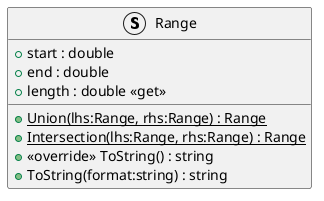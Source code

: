 @startuml
struct Range {
    + start : double
    + end : double
    + length : double <<get>>
    + {static} Union(lhs:Range, rhs:Range) : Range
    + {static} Intersection(lhs:Range, rhs:Range) : Range
    + <<override>> ToString() : string
    + ToString(format:string) : string
}
@enduml
